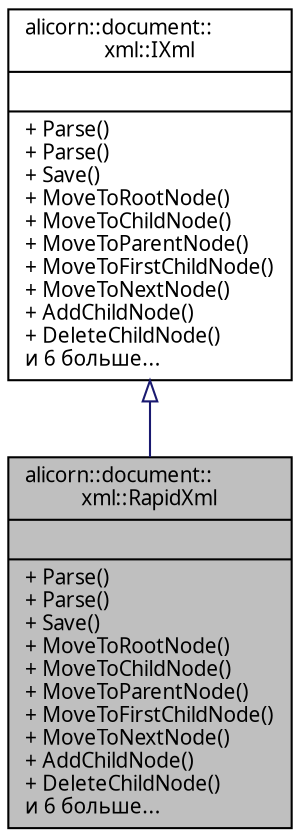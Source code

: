 digraph "alicorn::document::xml::RapidXml"
{
 // INTERACTIVE_SVG=YES
  edge [fontname="Verdana",fontsize="10",labelfontname="Verdana",labelfontsize="10"];
  node [fontname="Verdana",fontsize="10",shape=record];
  Node1 [label="{alicorn::document::\lxml::RapidXml\n||+ Parse()\l+ Parse()\l+ Save()\l+ MoveToRootNode()\l+ MoveToChildNode()\l+ MoveToParentNode()\l+ MoveToFirstChildNode()\l+ MoveToNextNode()\l+ AddChildNode()\l+ DeleteChildNode()\lи 6 больше...\l}",height=0.2,width=0.4,color="black", fillcolor="grey75", style="filled", fontcolor="black"];
  Node2 -> Node1 [dir="back",color="midnightblue",fontsize="10",style="solid",arrowtail="onormal",fontname="Verdana"];
  Node2 [label="{alicorn::document::\lxml::IXml\n||+ Parse()\l+ Parse()\l+ Save()\l+ MoveToRootNode()\l+ MoveToChildNode()\l+ MoveToParentNode()\l+ MoveToFirstChildNode()\l+ MoveToNextNode()\l+ AddChildNode()\l+ DeleteChildNode()\lи 6 больше...\l}",height=0.2,width=0.4,color="black", fillcolor="white", style="filled",URL="$a00102.html",tooltip="Класс входит в Проект Document   Интерфейсный класс для реализаций классов работы с xml документами..."];
}
